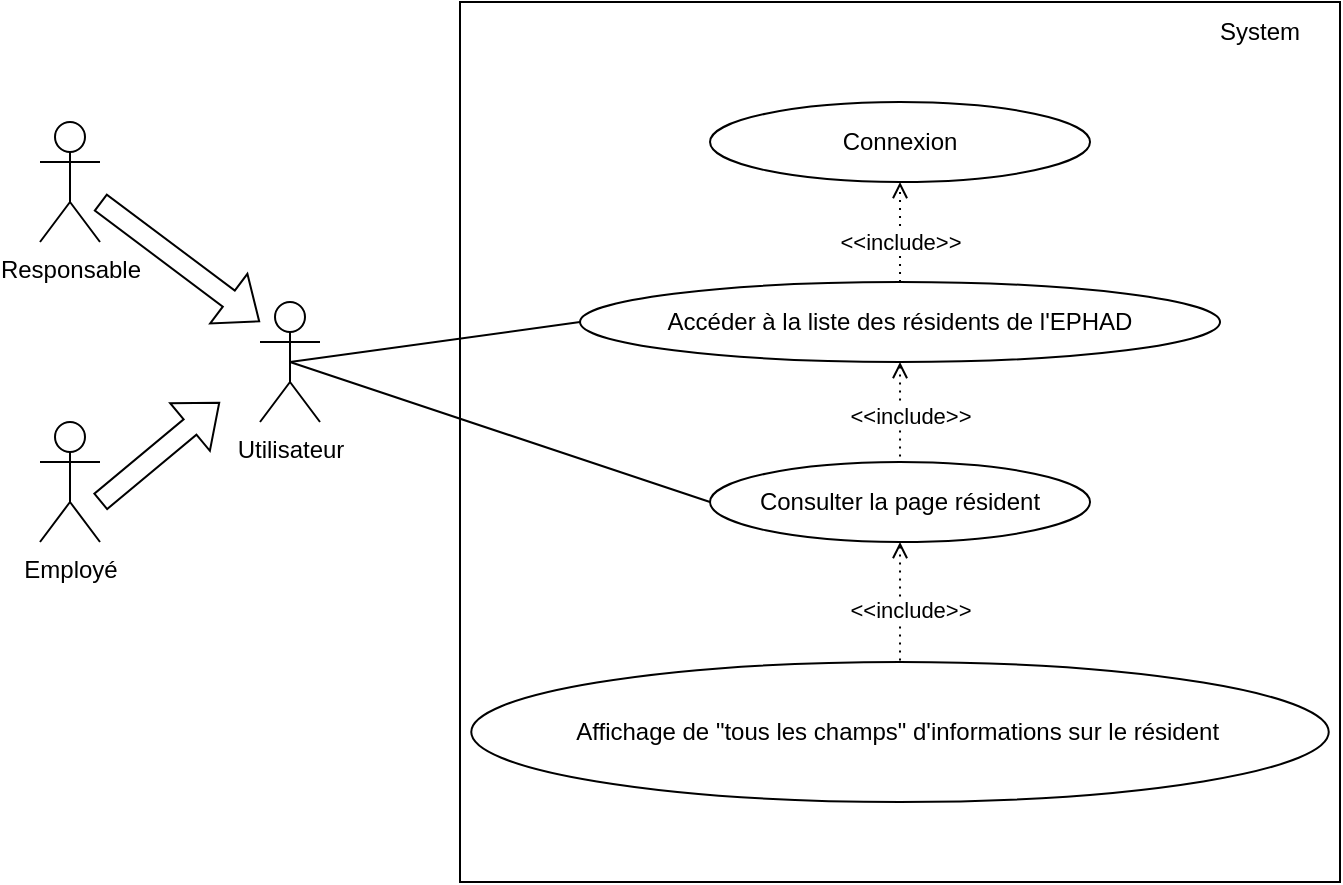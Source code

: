 <mxfile version="16.5.1" type="device"><diagram id="ivr3FjdciDqIBz-P3_T7" name="Page-1"><mxGraphModel dx="900" dy="672" grid="1" gridSize="10" guides="1" tooltips="1" connect="1" arrows="1" fold="1" page="1" pageScale="1" pageWidth="1169" pageHeight="827" math="0" shadow="0"><root><mxCell id="0"/><mxCell id="1" parent="0"/><mxCell id="AUi0-TLOWQFNjcNPNhTq-1" value="" style="whiteSpace=wrap;html=1;aspect=fixed;" parent="1" vertex="1"><mxGeometry x="240" y="200" width="440" height="440" as="geometry"/></mxCell><mxCell id="AUi0-TLOWQFNjcNPNhTq-2" value="System" style="text;html=1;strokeColor=none;fillColor=none;align=center;verticalAlign=middle;whiteSpace=wrap;rounded=0;" parent="1" vertex="1"><mxGeometry x="610" y="200" width="60" height="30" as="geometry"/></mxCell><mxCell id="AUi0-TLOWQFNjcNPNhTq-3" value="Utilisateur" style="shape=umlActor;verticalLabelPosition=bottom;verticalAlign=top;html=1;outlineConnect=0;" parent="1" vertex="1"><mxGeometry x="140" y="350" width="30" height="60" as="geometry"/></mxCell><mxCell id="AUi0-TLOWQFNjcNPNhTq-4" value="Connexion" style="ellipse;whiteSpace=wrap;html=1;" parent="1" vertex="1"><mxGeometry x="365.01" y="250" width="190" height="40" as="geometry"/></mxCell><mxCell id="AUi0-TLOWQFNjcNPNhTq-5" value="Consulter la page résident" style="ellipse;whiteSpace=wrap;html=1;" parent="1" vertex="1"><mxGeometry x="365.01" y="430" width="190" height="40" as="geometry"/></mxCell><mxCell id="AUi0-TLOWQFNjcNPNhTq-6" value="Accéder à la liste des résidents de l'EPHAD" style="ellipse;whiteSpace=wrap;html=1;" parent="1" vertex="1"><mxGeometry x="300.01" y="340" width="320" height="40" as="geometry"/></mxCell><mxCell id="AUi0-TLOWQFNjcNPNhTq-7" value="Affichage de &quot;tous les champs&quot; d'informations sur le résident&amp;nbsp;" style="ellipse;whiteSpace=wrap;html=1;" parent="1" vertex="1"><mxGeometry x="245.63" y="530" width="428.75" height="70" as="geometry"/></mxCell><mxCell id="AUi0-TLOWQFNjcNPNhTq-8" value="" style="endArrow=none;html=1;rounded=0;exitX=0.5;exitY=0.5;exitDx=0;exitDy=0;exitPerimeter=0;entryX=0;entryY=0.5;entryDx=0;entryDy=0;" parent="1" source="AUi0-TLOWQFNjcNPNhTq-3" target="AUi0-TLOWQFNjcNPNhTq-6" edge="1"><mxGeometry width="50" height="50" relative="1" as="geometry"><mxPoint x="430" y="360" as="sourcePoint"/><mxPoint x="480" y="310" as="targetPoint"/></mxGeometry></mxCell><mxCell id="AUi0-TLOWQFNjcNPNhTq-9" value="" style="endArrow=none;html=1;rounded=0;exitX=0.5;exitY=0.5;exitDx=0;exitDy=0;exitPerimeter=0;entryX=0;entryY=0.5;entryDx=0;entryDy=0;" parent="1" source="AUi0-TLOWQFNjcNPNhTq-3" target="AUi0-TLOWQFNjcNPNhTq-5" edge="1"><mxGeometry width="50" height="50" relative="1" as="geometry"><mxPoint x="430" y="360" as="sourcePoint"/><mxPoint x="480" y="310" as="targetPoint"/></mxGeometry></mxCell><mxCell id="AUi0-TLOWQFNjcNPNhTq-10" value="" style="endArrow=open;dashed=1;html=1;dashPattern=1 3;strokeWidth=1;rounded=0;entryX=0.5;entryY=1;entryDx=0;entryDy=0;exitX=0.5;exitY=0;exitDx=0;exitDy=0;startArrow=none;startFill=0;endFill=0;" parent="1" source="AUi0-TLOWQFNjcNPNhTq-6" target="AUi0-TLOWQFNjcNPNhTq-4" edge="1"><mxGeometry width="50" height="50" relative="1" as="geometry"><mxPoint x="430" y="360" as="sourcePoint"/><mxPoint x="480" y="310" as="targetPoint"/></mxGeometry></mxCell><mxCell id="AUi0-TLOWQFNjcNPNhTq-11" value="&amp;lt;&amp;lt;include&amp;gt;&amp;gt;" style="edgeLabel;html=1;align=center;verticalAlign=middle;resizable=0;points=[];" parent="AUi0-TLOWQFNjcNPNhTq-10" vertex="1" connectable="0"><mxGeometry x="0.44" y="-2" relative="1" as="geometry"><mxPoint x="-2" y="16" as="offset"/></mxGeometry></mxCell><mxCell id="AUi0-TLOWQFNjcNPNhTq-12" value="" style="endArrow=none;dashed=1;html=1;dashPattern=1 3;strokeWidth=1;rounded=0;exitX=0.5;exitY=1;exitDx=0;exitDy=0;startArrow=open;startFill=0;endFill=0;" parent="1" source="AUi0-TLOWQFNjcNPNhTq-6" target="AUi0-TLOWQFNjcNPNhTq-5" edge="1"><mxGeometry width="50" height="50" relative="1" as="geometry"><mxPoint x="445" y="350" as="sourcePoint"/><mxPoint x="445" y="300" as="targetPoint"/></mxGeometry></mxCell><mxCell id="AUi0-TLOWQFNjcNPNhTq-13" value="&amp;lt;&amp;lt;include&amp;gt;&amp;gt;" style="edgeLabel;html=1;align=center;verticalAlign=middle;resizable=0;points=[];" parent="AUi0-TLOWQFNjcNPNhTq-12" vertex="1" connectable="0"><mxGeometry x="0.44" y="-2" relative="1" as="geometry"><mxPoint x="7" y="-9" as="offset"/></mxGeometry></mxCell><mxCell id="AUi0-TLOWQFNjcNPNhTq-14" value="" style="endArrow=none;dashed=1;html=1;dashPattern=1 3;strokeWidth=1;rounded=0;startArrow=open;startFill=0;endFill=0;" parent="1" source="AUi0-TLOWQFNjcNPNhTq-5" target="AUi0-TLOWQFNjcNPNhTq-7" edge="1"><mxGeometry width="50" height="50" relative="1" as="geometry"><mxPoint x="435" y="460" as="sourcePoint"/><mxPoint x="445" y="440" as="targetPoint"/></mxGeometry></mxCell><mxCell id="AUi0-TLOWQFNjcNPNhTq-15" value="&amp;lt;&amp;lt;include&amp;gt;&amp;gt;" style="edgeLabel;html=1;align=center;verticalAlign=middle;resizable=0;points=[];" parent="AUi0-TLOWQFNjcNPNhTq-14" vertex="1" connectable="0"><mxGeometry x="0.44" y="-2" relative="1" as="geometry"><mxPoint x="7" y="-9" as="offset"/></mxGeometry></mxCell><mxCell id="QnKULXxDWBvHoBmWlebZ-1" value="Responsable" style="shape=umlActor;verticalLabelPosition=bottom;verticalAlign=top;html=1;outlineConnect=0;" parent="1" vertex="1"><mxGeometry x="30" y="260" width="30" height="60" as="geometry"/></mxCell><mxCell id="QnKULXxDWBvHoBmWlebZ-2" value="Employé" style="shape=umlActor;verticalLabelPosition=bottom;verticalAlign=top;html=1;outlineConnect=0;" parent="1" vertex="1"><mxGeometry x="30" y="410" width="30" height="60" as="geometry"/></mxCell><mxCell id="QnKULXxDWBvHoBmWlebZ-7" value="" style="shape=flexArrow;endArrow=classic;html=1;rounded=0;" parent="1" edge="1"><mxGeometry width="50" height="50" relative="1" as="geometry"><mxPoint x="60" y="300" as="sourcePoint"/><mxPoint x="140" y="360" as="targetPoint"/></mxGeometry></mxCell><mxCell id="QnKULXxDWBvHoBmWlebZ-8" value="" style="shape=flexArrow;endArrow=classic;html=1;rounded=0;" parent="1" edge="1"><mxGeometry width="50" height="50" relative="1" as="geometry"><mxPoint x="60" y="450" as="sourcePoint"/><mxPoint x="120" y="400" as="targetPoint"/></mxGeometry></mxCell></root></mxGraphModel></diagram></mxfile>